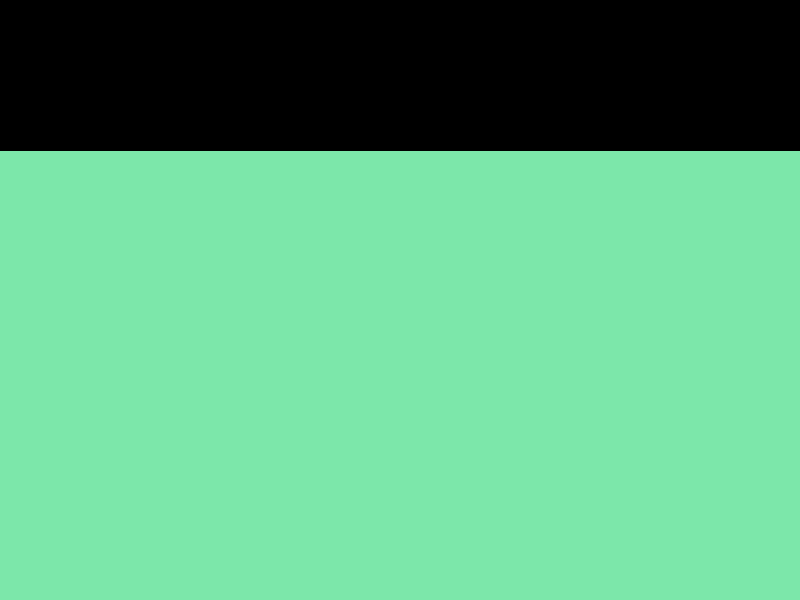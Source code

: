 #include "colors.inc"
#include "metals.inc"
#include "woods.inc"  
#include  "textures.inc"
camera { 
   location<10,5,10>
   look_at <1,2,2>
}
light_source {< 2, 13, -10> color White
} 

#declare base = cone{<0,0> 0.29,<0,0.29>,0.49}
#declare middle = union{cone{<0,0.29>,0.49,<0,0.39>,0.69} }
#declare top = union{cylinder{<0,0.39>,<0,1.39>,0.69} } 
#declare glass_bottom = union{cone{<0,1.39>,0.69,<0,1.68>,0.89} texture{Glass}}  
#declare glass_centre = union{cone{<0,1.68>,0.89,<0,4.68>,1.58} texture{Glass}}
#declare glass_top = union{difference{sphere{<0,4.68>,1.58} object{glass_centre}} texture{Glass}} 
#declare glass_true_centre = union{difference{object{glass_centre} object{glass_top}} texture{Glass}}
#declare glass_point = union{difference{cone{<0,6.16>,0.3, <0,6.36>,0.00} object{glass_top}} texture{Glass}} 
#declare wire =  union{cylinder{<0,1.39>,<0,3.68>,0.03} texture {
        pigment {color rgb <1, 1, 1>}
        finish {ambient .8 diffuse .6}
      }}

#declare full_glass = union {object{glass_bottom} object{glass_true_centre} object{glass_top} object{glass_point}}     
#declare full_base = union {object{base} object{middle} object{top}}  
#declare gold_base = union {object{base} object{middle} object{top} texture{T_Gold_1B}}
#declare silver_base = union {object{base} object{middle} object{top} texture{T_Silver_1B}}
#declare rook = union{object{full_glass} object{full_base} object{wire}}   
#declare rook_gold = union{object{full_glass} object{gold_base} object{wire}}  
#declare rook_silver = union{object{full_glass} object{silver_base} object{wire}}                                                                       
                                                                        


/* Horizontal Plane */
plane{ <0,1,0>, -0.012 pigment{ rgb<0.2,0.8,0.4> } }  
  
